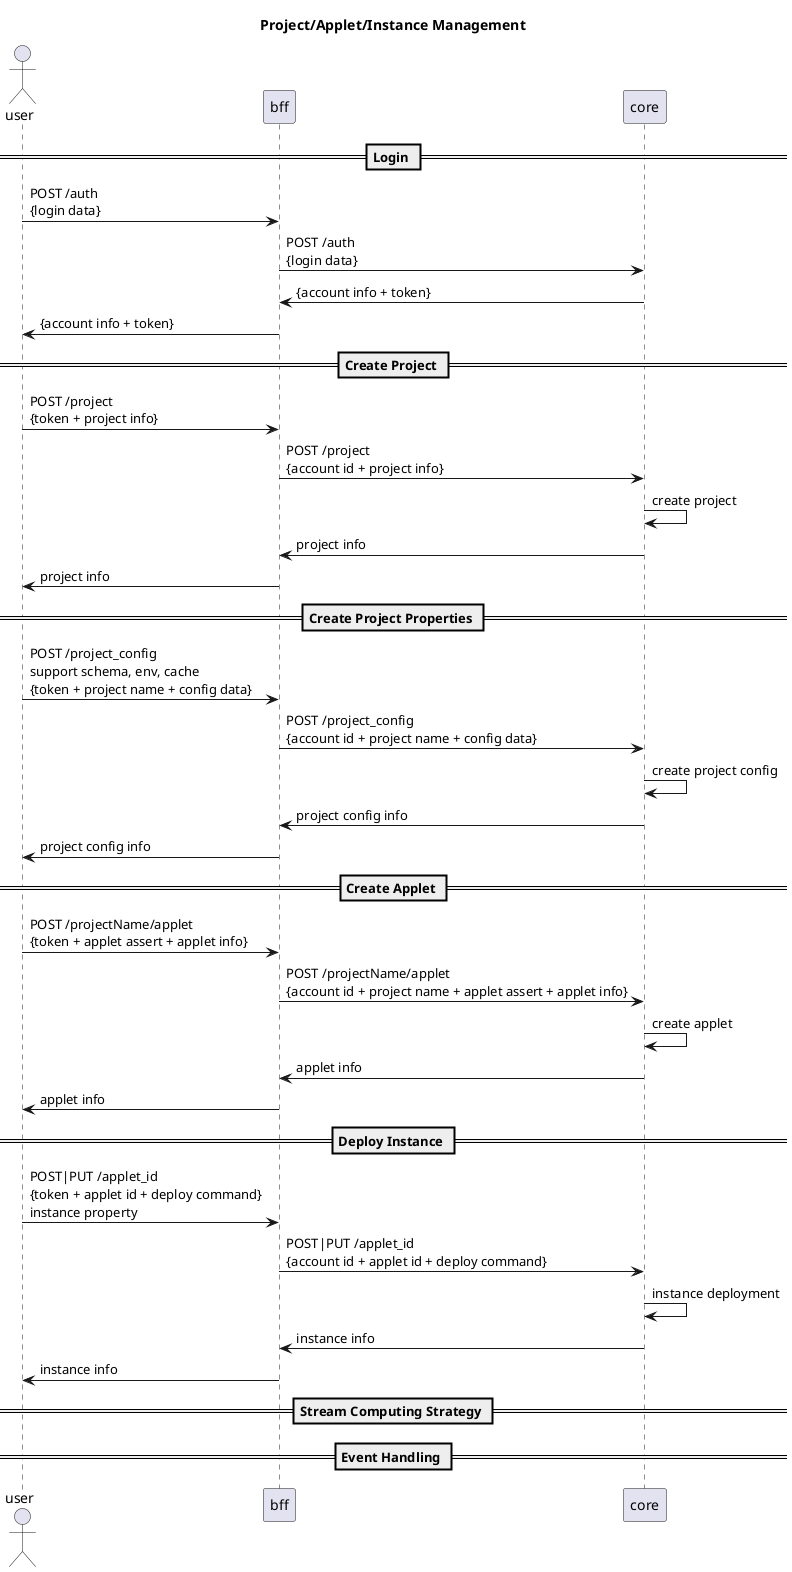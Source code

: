 @startuml

title: Project/Applet/Instance Management

actor       "user"              as cli
participant "bff"               as bff
participant "core"              as core

== Login ==

cli  -> bff:  POST /auth\n{login data}
bff  -> core: POST /auth\n{login data}
core -> bff:  {account info + token}
bff  -> cli:  {account info + token}

== Create Project ==

cli  -> bff:  POST /project\n{token + project info}
bff  -> core: POST /project\n{account id + project info}
core -> core: create project
core -> bff:  project info
bff  -> cli:  project info

== Create Project Properties ==

cli  -> bff:  POST /project_config\nsupport schema, env, cache\n{token + project name + config data}
bff  -> core: POST /project_config\n{account id + project name + config data}
core -> core: create project config
core -> bff:  project config info
bff  -> cli:  project config info

== Create Applet ==

cli  -> bff:  POST /projectName/applet\n{token + applet assert + applet info}
bff  -> core: POST /projectName/applet\n{account id + project name + applet assert + applet info}
core -> core: create applet
core -> bff:  applet info
bff  -> cli:  applet info

== Deploy Instance ==

cli  -> bff:  POST|PUT /applet_id\n{token + applet id + deploy command}\ninstance property
bff  -> core: POST|PUT /applet_id\n{account id + applet id + deploy command}
core -> core: instance deployment
core -> bff:  instance info
bff  -> cli:  instance info

== Stream Computing Strategy ==

== Event Handling ==



@enduml
